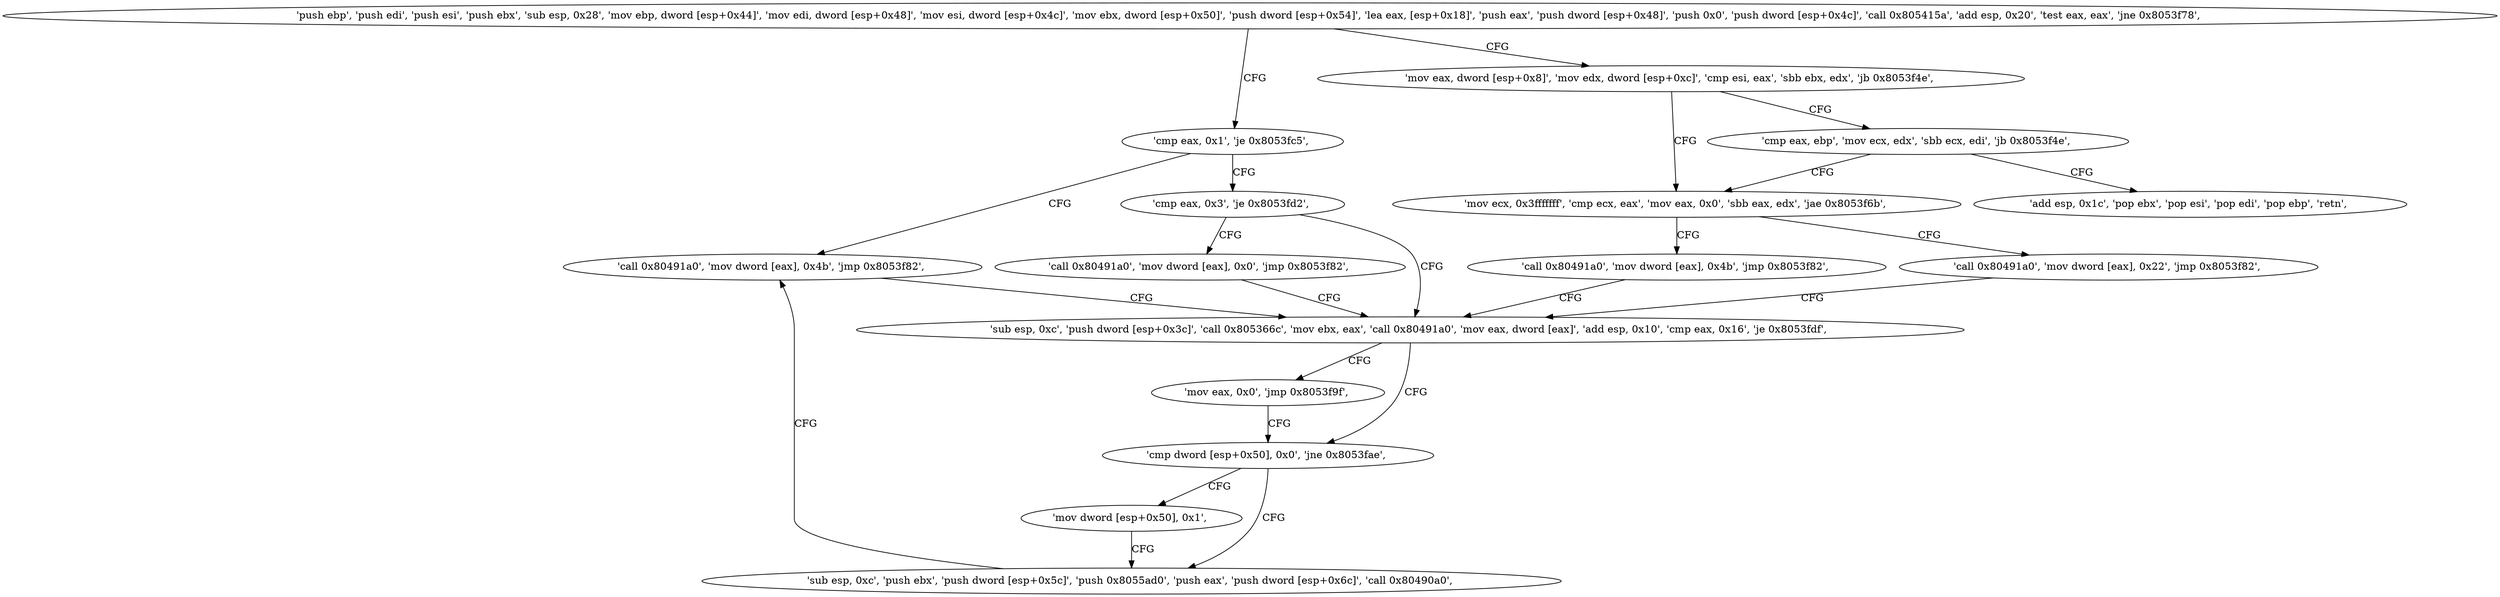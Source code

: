 digraph "func" {
"134561530" [label = "'push ebp', 'push edi', 'push esi', 'push ebx', 'sub esp, 0x28', 'mov ebp, dword [esp+0x44]', 'mov edi, dword [esp+0x48]', 'mov esi, dword [esp+0x4c]', 'mov ebx, dword [esp+0x50]', 'push dword [esp+0x54]', 'lea eax, [esp+0x18]', 'push eax', 'push dword [esp+0x48]', 'push 0x0', 'push dword [esp+0x4c]', 'call 0x805415a', 'add esp, 0x20', 'test eax, eax', 'jne 0x8053f78', " ]
"134561656" [label = "'cmp eax, 0x1', 'je 0x8053fc5', " ]
"134561584" [label = "'mov eax, dword [esp+0x8]', 'mov edx, dword [esp+0xc]', 'cmp esi, eax', 'sbb ebx, edx', 'jb 0x8053f4e', " ]
"134561733" [label = "'call 0x80491a0', 'mov dword [eax], 0x4b', 'jmp 0x8053f82', " ]
"134561661" [label = "'cmp eax, 0x3', 'je 0x8053fd2', " ]
"134561614" [label = "'mov ecx, 0x3fffffff', 'cmp ecx, eax', 'mov eax, 0x0', 'sbb eax, edx', 'jae 0x8053f6b', " ]
"134561598" [label = "'cmp eax, ebp', 'mov ecx, edx', 'sbb ecx, edi', 'jb 0x8053f4e', " ]
"134561666" [label = "'sub esp, 0xc', 'push dword [esp+0x3c]', 'call 0x805366c', 'mov ebx, eax', 'call 0x80491a0', 'mov eax, dword [eax]', 'add esp, 0x10', 'cmp eax, 0x16', 'je 0x8053fdf', " ]
"134561746" [label = "'call 0x80491a0', 'mov dword [eax], 0x0', 'jmp 0x8053f82', " ]
"134561643" [label = "'call 0x80491a0', 'mov dword [eax], 0x22', 'jmp 0x8053f82', " ]
"134561630" [label = "'call 0x80491a0', 'mov dword [eax], 0x4b', 'jmp 0x8053f82', " ]
"134561606" [label = "'add esp, 0x1c', 'pop ebx', 'pop esi', 'pop edi', 'pop ebp', 'retn', " ]
"134561759" [label = "'mov eax, 0x0', 'jmp 0x8053f9f', " ]
"134561695" [label = "'cmp dword [esp+0x50], 0x0', 'jne 0x8053fae', " ]
"134561710" [label = "'sub esp, 0xc', 'push ebx', 'push dword [esp+0x5c]', 'push 0x8055ad0', 'push eax', 'push dword [esp+0x6c]', 'call 0x80490a0', " ]
"134561702" [label = "'mov dword [esp+0x50], 0x1', " ]
"134561530" -> "134561656" [ label = "CFG" ]
"134561530" -> "134561584" [ label = "CFG" ]
"134561656" -> "134561733" [ label = "CFG" ]
"134561656" -> "134561661" [ label = "CFG" ]
"134561584" -> "134561614" [ label = "CFG" ]
"134561584" -> "134561598" [ label = "CFG" ]
"134561733" -> "134561666" [ label = "CFG" ]
"134561661" -> "134561746" [ label = "CFG" ]
"134561661" -> "134561666" [ label = "CFG" ]
"134561614" -> "134561643" [ label = "CFG" ]
"134561614" -> "134561630" [ label = "CFG" ]
"134561598" -> "134561614" [ label = "CFG" ]
"134561598" -> "134561606" [ label = "CFG" ]
"134561666" -> "134561759" [ label = "CFG" ]
"134561666" -> "134561695" [ label = "CFG" ]
"134561746" -> "134561666" [ label = "CFG" ]
"134561643" -> "134561666" [ label = "CFG" ]
"134561630" -> "134561666" [ label = "CFG" ]
"134561759" -> "134561695" [ label = "CFG" ]
"134561695" -> "134561710" [ label = "CFG" ]
"134561695" -> "134561702" [ label = "CFG" ]
"134561710" -> "134561733" [ label = "CFG" ]
"134561702" -> "134561710" [ label = "CFG" ]
}
